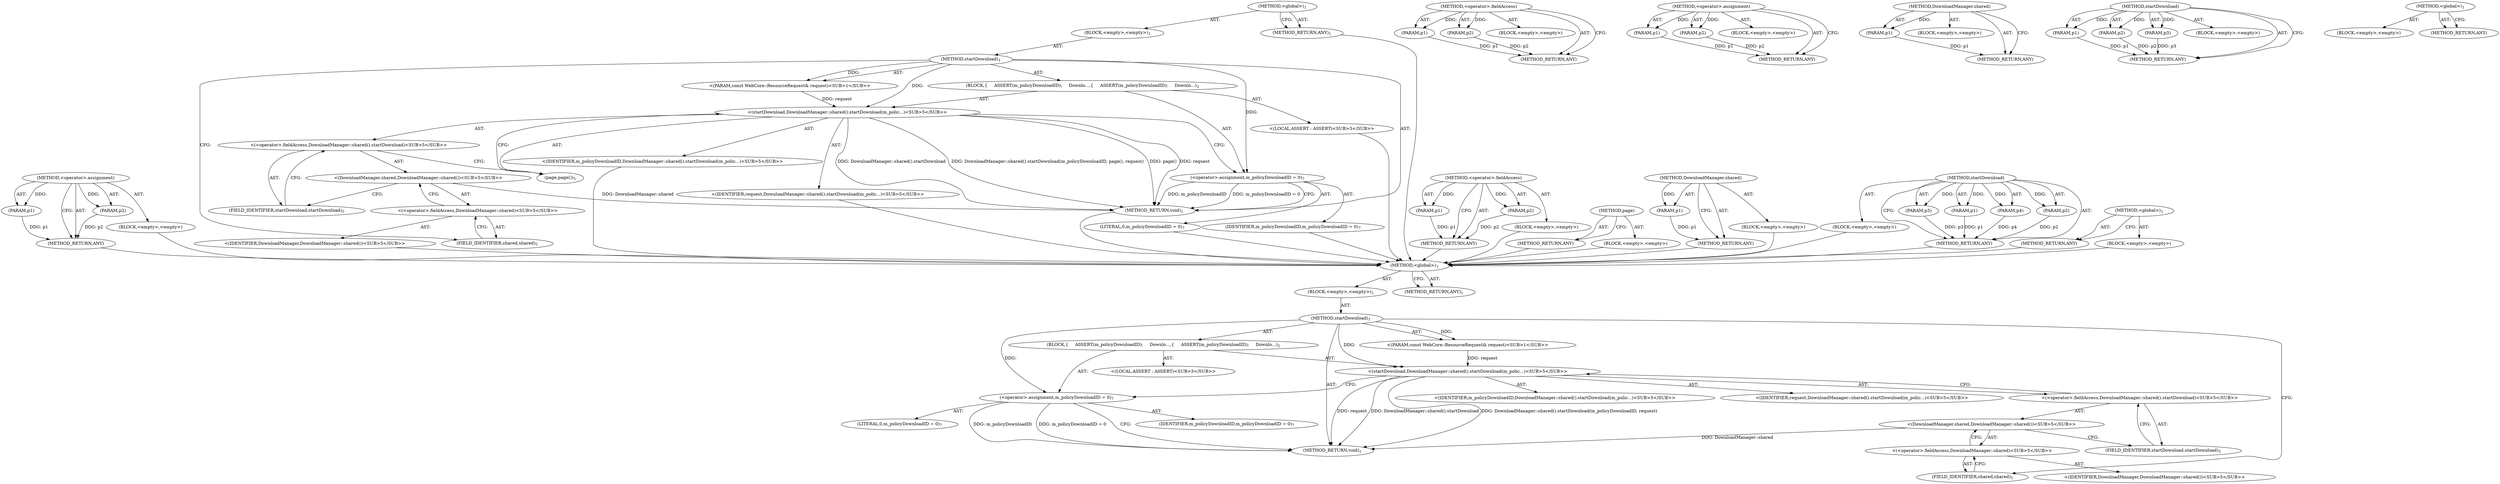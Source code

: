 digraph "&lt;global&gt;" {
vulnerable_6 [label=<(METHOD,&lt;global&gt;)<SUB>1</SUB>>];
vulnerable_7 [label=<(BLOCK,&lt;empty&gt;,&lt;empty&gt;)<SUB>1</SUB>>];
vulnerable_8 [label=<(METHOD,startDownload)<SUB>1</SUB>>];
vulnerable_9 [label="<(PARAM,const WebCore::ResourceRequest&amp; request)<SUB>1</SUB>>"];
vulnerable_10 [label=<(BLOCK,{
     ASSERT(m_policyDownloadID);
 
    Downlo...,{
     ASSERT(m_policyDownloadID);
 
    Downlo...)<SUB>2</SUB>>];
vulnerable_11 [label="<(LOCAL,ASSERT : ASSERT)<SUB>3</SUB>>"];
vulnerable_12 [label="<(startDownload,DownloadManager::shared().startDownload(m_polic...)<SUB>5</SUB>>"];
vulnerable_13 [label="<(&lt;operator&gt;.fieldAccess,DownloadManager::shared().startDownload)<SUB>5</SUB>>"];
vulnerable_14 [label="<(DownloadManager.shared,DownloadManager::shared())<SUB>5</SUB>>"];
vulnerable_15 [label="<(&lt;operator&gt;.fieldAccess,DownloadManager::shared)<SUB>5</SUB>>"];
vulnerable_16 [label="<(IDENTIFIER,DownloadManager,DownloadManager::shared())<SUB>5</SUB>>"];
vulnerable_17 [label=<(FIELD_IDENTIFIER,shared,shared)<SUB>5</SUB>>];
vulnerable_18 [label=<(FIELD_IDENTIFIER,startDownload,startDownload)<SUB>5</SUB>>];
vulnerable_19 [label="<(IDENTIFIER,m_policyDownloadID,DownloadManager::shared().startDownload(m_polic...)<SUB>5</SUB>>"];
vulnerable_20 [label="<(IDENTIFIER,request,DownloadManager::shared().startDownload(m_polic...)<SUB>5</SUB>>"];
vulnerable_21 [label=<(&lt;operator&gt;.assignment,m_policyDownloadID = 0)<SUB>7</SUB>>];
vulnerable_22 [label=<(IDENTIFIER,m_policyDownloadID,m_policyDownloadID = 0)<SUB>7</SUB>>];
vulnerable_23 [label=<(LITERAL,0,m_policyDownloadID = 0)<SUB>7</SUB>>];
vulnerable_24 [label=<(METHOD_RETURN,void)<SUB>1</SUB>>];
vulnerable_26 [label=<(METHOD_RETURN,ANY)<SUB>1</SUB>>];
vulnerable_51 [label=<(METHOD,&lt;operator&gt;.fieldAccess)>];
vulnerable_52 [label=<(PARAM,p1)>];
vulnerable_53 [label=<(PARAM,p2)>];
vulnerable_54 [label=<(BLOCK,&lt;empty&gt;,&lt;empty&gt;)>];
vulnerable_55 [label=<(METHOD_RETURN,ANY)>];
vulnerable_60 [label=<(METHOD,&lt;operator&gt;.assignment)>];
vulnerable_61 [label=<(PARAM,p1)>];
vulnerable_62 [label=<(PARAM,p2)>];
vulnerable_63 [label=<(BLOCK,&lt;empty&gt;,&lt;empty&gt;)>];
vulnerable_64 [label=<(METHOD_RETURN,ANY)>];
vulnerable_56 [label=<(METHOD,DownloadManager.shared)>];
vulnerable_57 [label=<(PARAM,p1)>];
vulnerable_58 [label=<(BLOCK,&lt;empty&gt;,&lt;empty&gt;)>];
vulnerable_59 [label=<(METHOD_RETURN,ANY)>];
vulnerable_45 [label=<(METHOD,startDownload)>];
vulnerable_46 [label=<(PARAM,p1)>];
vulnerable_47 [label=<(PARAM,p2)>];
vulnerable_48 [label=<(PARAM,p3)>];
vulnerable_49 [label=<(BLOCK,&lt;empty&gt;,&lt;empty&gt;)>];
vulnerable_50 [label=<(METHOD_RETURN,ANY)>];
vulnerable_39 [label=<(METHOD,&lt;global&gt;)<SUB>1</SUB>>];
vulnerable_40 [label=<(BLOCK,&lt;empty&gt;,&lt;empty&gt;)>];
vulnerable_41 [label=<(METHOD_RETURN,ANY)>];
fixed_65 [label=<(METHOD,&lt;operator&gt;.assignment)>];
fixed_66 [label=<(PARAM,p1)>];
fixed_67 [label=<(PARAM,p2)>];
fixed_68 [label=<(BLOCK,&lt;empty&gt;,&lt;empty&gt;)>];
fixed_69 [label=<(METHOD_RETURN,ANY)>];
fixed_6 [label=<(METHOD,&lt;global&gt;)<SUB>1</SUB>>];
fixed_7 [label=<(BLOCK,&lt;empty&gt;,&lt;empty&gt;)<SUB>1</SUB>>];
fixed_8 [label=<(METHOD,startDownload)<SUB>1</SUB>>];
fixed_9 [label="<(PARAM,const WebCore::ResourceRequest&amp; request)<SUB>1</SUB>>"];
fixed_10 [label=<(BLOCK,{
     ASSERT(m_policyDownloadID);
 
    Downlo...,{
     ASSERT(m_policyDownloadID);
 
    Downlo...)<SUB>2</SUB>>];
fixed_11 [label="<(LOCAL,ASSERT : ASSERT)<SUB>3</SUB>>"];
fixed_12 [label="<(startDownload,DownloadManager::shared().startDownload(m_polic...)<SUB>5</SUB>>"];
fixed_13 [label="<(&lt;operator&gt;.fieldAccess,DownloadManager::shared().startDownload)<SUB>5</SUB>>"];
fixed_14 [label="<(DownloadManager.shared,DownloadManager::shared())<SUB>5</SUB>>"];
fixed_15 [label="<(&lt;operator&gt;.fieldAccess,DownloadManager::shared)<SUB>5</SUB>>"];
fixed_16 [label="<(IDENTIFIER,DownloadManager,DownloadManager::shared())<SUB>5</SUB>>"];
fixed_17 [label=<(FIELD_IDENTIFIER,shared,shared)<SUB>5</SUB>>];
fixed_18 [label=<(FIELD_IDENTIFIER,startDownload,startDownload)<SUB>5</SUB>>];
fixed_19 [label="<(IDENTIFIER,m_policyDownloadID,DownloadManager::shared().startDownload(m_polic...)<SUB>5</SUB>>"];
fixed_20 [label=<(page,page())<SUB>5</SUB>>];
fixed_21 [label="<(IDENTIFIER,request,DownloadManager::shared().startDownload(m_polic...)<SUB>5</SUB>>"];
fixed_22 [label=<(&lt;operator&gt;.assignment,m_policyDownloadID = 0)<SUB>7</SUB>>];
fixed_23 [label=<(IDENTIFIER,m_policyDownloadID,m_policyDownloadID = 0)<SUB>7</SUB>>];
fixed_24 [label=<(LITERAL,0,m_policyDownloadID = 0)<SUB>7</SUB>>];
fixed_25 [label=<(METHOD_RETURN,void)<SUB>1</SUB>>];
fixed_27 [label=<(METHOD_RETURN,ANY)<SUB>1</SUB>>];
fixed_53 [label=<(METHOD,&lt;operator&gt;.fieldAccess)>];
fixed_54 [label=<(PARAM,p1)>];
fixed_55 [label=<(PARAM,p2)>];
fixed_56 [label=<(BLOCK,&lt;empty&gt;,&lt;empty&gt;)>];
fixed_57 [label=<(METHOD_RETURN,ANY)>];
fixed_62 [label=<(METHOD,page)>];
fixed_63 [label=<(BLOCK,&lt;empty&gt;,&lt;empty&gt;)>];
fixed_64 [label=<(METHOD_RETURN,ANY)>];
fixed_58 [label=<(METHOD,DownloadManager.shared)>];
fixed_59 [label=<(PARAM,p1)>];
fixed_60 [label=<(BLOCK,&lt;empty&gt;,&lt;empty&gt;)>];
fixed_61 [label=<(METHOD_RETURN,ANY)>];
fixed_46 [label=<(METHOD,startDownload)>];
fixed_47 [label=<(PARAM,p1)>];
fixed_48 [label=<(PARAM,p2)>];
fixed_49 [label=<(PARAM,p3)>];
fixed_50 [label=<(PARAM,p4)>];
fixed_51 [label=<(BLOCK,&lt;empty&gt;,&lt;empty&gt;)>];
fixed_52 [label=<(METHOD_RETURN,ANY)>];
fixed_40 [label=<(METHOD,&lt;global&gt;)<SUB>1</SUB>>];
fixed_41 [label=<(BLOCK,&lt;empty&gt;,&lt;empty&gt;)>];
fixed_42 [label=<(METHOD_RETURN,ANY)>];
vulnerable_6 -> vulnerable_7  [key=0, label="AST: "];
vulnerable_6 -> vulnerable_26  [key=0, label="AST: "];
vulnerable_6 -> vulnerable_26  [key=1, label="CFG: "];
vulnerable_7 -> vulnerable_8  [key=0, label="AST: "];
vulnerable_8 -> vulnerable_9  [key=0, label="AST: "];
vulnerable_8 -> vulnerable_9  [key=1, label="DDG: "];
vulnerable_8 -> vulnerable_10  [key=0, label="AST: "];
vulnerable_8 -> vulnerable_24  [key=0, label="AST: "];
vulnerable_8 -> vulnerable_17  [key=0, label="CFG: "];
vulnerable_8 -> vulnerable_21  [key=0, label="DDG: "];
vulnerable_8 -> vulnerable_12  [key=0, label="DDG: "];
vulnerable_9 -> vulnerable_12  [key=0, label="DDG: request"];
vulnerable_10 -> vulnerable_11  [key=0, label="AST: "];
vulnerable_10 -> vulnerable_12  [key=0, label="AST: "];
vulnerable_10 -> vulnerable_21  [key=0, label="AST: "];
vulnerable_12 -> vulnerable_13  [key=0, label="AST: "];
vulnerable_12 -> vulnerable_19  [key=0, label="AST: "];
vulnerable_12 -> vulnerable_20  [key=0, label="AST: "];
vulnerable_12 -> vulnerable_21  [key=0, label="CFG: "];
vulnerable_12 -> vulnerable_24  [key=0, label="DDG: DownloadManager::shared().startDownload"];
vulnerable_12 -> vulnerable_24  [key=1, label="DDG: request"];
vulnerable_12 -> vulnerable_24  [key=2, label="DDG: DownloadManager::shared().startDownload(m_policyDownloadID, request)"];
vulnerable_13 -> vulnerable_14  [key=0, label="AST: "];
vulnerable_13 -> vulnerable_18  [key=0, label="AST: "];
vulnerable_13 -> vulnerable_12  [key=0, label="CFG: "];
vulnerable_14 -> vulnerable_15  [key=0, label="AST: "];
vulnerable_14 -> vulnerable_18  [key=0, label="CFG: "];
vulnerable_14 -> vulnerable_24  [key=0, label="DDG: DownloadManager::shared"];
vulnerable_15 -> vulnerable_16  [key=0, label="AST: "];
vulnerable_15 -> vulnerable_17  [key=0, label="AST: "];
vulnerable_15 -> vulnerable_14  [key=0, label="CFG: "];
vulnerable_17 -> vulnerable_15  [key=0, label="CFG: "];
vulnerable_18 -> vulnerable_13  [key=0, label="CFG: "];
vulnerable_21 -> vulnerable_22  [key=0, label="AST: "];
vulnerable_21 -> vulnerable_23  [key=0, label="AST: "];
vulnerable_21 -> vulnerable_24  [key=0, label="CFG: "];
vulnerable_21 -> vulnerable_24  [key=1, label="DDG: m_policyDownloadID"];
vulnerable_21 -> vulnerable_24  [key=2, label="DDG: m_policyDownloadID = 0"];
vulnerable_51 -> vulnerable_52  [key=0, label="AST: "];
vulnerable_51 -> vulnerable_52  [key=1, label="DDG: "];
vulnerable_51 -> vulnerable_54  [key=0, label="AST: "];
vulnerable_51 -> vulnerable_53  [key=0, label="AST: "];
vulnerable_51 -> vulnerable_53  [key=1, label="DDG: "];
vulnerable_51 -> vulnerable_55  [key=0, label="AST: "];
vulnerable_51 -> vulnerable_55  [key=1, label="CFG: "];
vulnerable_52 -> vulnerable_55  [key=0, label="DDG: p1"];
vulnerable_53 -> vulnerable_55  [key=0, label="DDG: p2"];
vulnerable_60 -> vulnerable_61  [key=0, label="AST: "];
vulnerable_60 -> vulnerable_61  [key=1, label="DDG: "];
vulnerable_60 -> vulnerable_63  [key=0, label="AST: "];
vulnerable_60 -> vulnerable_62  [key=0, label="AST: "];
vulnerable_60 -> vulnerable_62  [key=1, label="DDG: "];
vulnerable_60 -> vulnerable_64  [key=0, label="AST: "];
vulnerable_60 -> vulnerable_64  [key=1, label="CFG: "];
vulnerable_61 -> vulnerable_64  [key=0, label="DDG: p1"];
vulnerable_62 -> vulnerable_64  [key=0, label="DDG: p2"];
vulnerable_56 -> vulnerable_57  [key=0, label="AST: "];
vulnerable_56 -> vulnerable_57  [key=1, label="DDG: "];
vulnerable_56 -> vulnerable_58  [key=0, label="AST: "];
vulnerable_56 -> vulnerable_59  [key=0, label="AST: "];
vulnerable_56 -> vulnerable_59  [key=1, label="CFG: "];
vulnerable_57 -> vulnerable_59  [key=0, label="DDG: p1"];
vulnerable_45 -> vulnerable_46  [key=0, label="AST: "];
vulnerable_45 -> vulnerable_46  [key=1, label="DDG: "];
vulnerable_45 -> vulnerable_49  [key=0, label="AST: "];
vulnerable_45 -> vulnerable_47  [key=0, label="AST: "];
vulnerable_45 -> vulnerable_47  [key=1, label="DDG: "];
vulnerable_45 -> vulnerable_50  [key=0, label="AST: "];
vulnerable_45 -> vulnerable_50  [key=1, label="CFG: "];
vulnerable_45 -> vulnerable_48  [key=0, label="AST: "];
vulnerable_45 -> vulnerable_48  [key=1, label="DDG: "];
vulnerable_46 -> vulnerable_50  [key=0, label="DDG: p1"];
vulnerable_47 -> vulnerable_50  [key=0, label="DDG: p2"];
vulnerable_48 -> vulnerable_50  [key=0, label="DDG: p3"];
vulnerable_39 -> vulnerable_40  [key=0, label="AST: "];
vulnerable_39 -> vulnerable_41  [key=0, label="AST: "];
vulnerable_39 -> vulnerable_41  [key=1, label="CFG: "];
fixed_65 -> fixed_66  [key=0, label="AST: "];
fixed_65 -> fixed_66  [key=1, label="DDG: "];
fixed_65 -> fixed_68  [key=0, label="AST: "];
fixed_65 -> fixed_67  [key=0, label="AST: "];
fixed_65 -> fixed_67  [key=1, label="DDG: "];
fixed_65 -> fixed_69  [key=0, label="AST: "];
fixed_65 -> fixed_69  [key=1, label="CFG: "];
fixed_66 -> fixed_69  [key=0, label="DDG: p1"];
fixed_67 -> fixed_69  [key=0, label="DDG: p2"];
fixed_68 -> vulnerable_6  [key=0];
fixed_69 -> vulnerable_6  [key=0];
fixed_6 -> fixed_7  [key=0, label="AST: "];
fixed_6 -> fixed_27  [key=0, label="AST: "];
fixed_6 -> fixed_27  [key=1, label="CFG: "];
fixed_7 -> fixed_8  [key=0, label="AST: "];
fixed_8 -> fixed_9  [key=0, label="AST: "];
fixed_8 -> fixed_9  [key=1, label="DDG: "];
fixed_8 -> fixed_10  [key=0, label="AST: "];
fixed_8 -> fixed_25  [key=0, label="AST: "];
fixed_8 -> fixed_17  [key=0, label="CFG: "];
fixed_8 -> fixed_22  [key=0, label="DDG: "];
fixed_8 -> fixed_12  [key=0, label="DDG: "];
fixed_9 -> fixed_12  [key=0, label="DDG: request"];
fixed_10 -> fixed_11  [key=0, label="AST: "];
fixed_10 -> fixed_12  [key=0, label="AST: "];
fixed_10 -> fixed_22  [key=0, label="AST: "];
fixed_11 -> vulnerable_6  [key=0];
fixed_12 -> fixed_13  [key=0, label="AST: "];
fixed_12 -> fixed_19  [key=0, label="AST: "];
fixed_12 -> fixed_20  [key=0, label="AST: "];
fixed_12 -> fixed_21  [key=0, label="AST: "];
fixed_12 -> fixed_22  [key=0, label="CFG: "];
fixed_12 -> fixed_25  [key=0, label="DDG: DownloadManager::shared().startDownload"];
fixed_12 -> fixed_25  [key=1, label="DDG: page()"];
fixed_12 -> fixed_25  [key=2, label="DDG: request"];
fixed_12 -> fixed_25  [key=3, label="DDG: DownloadManager::shared().startDownload(m_policyDownloadID, page(), request)"];
fixed_13 -> fixed_14  [key=0, label="AST: "];
fixed_13 -> fixed_18  [key=0, label="AST: "];
fixed_13 -> fixed_20  [key=0, label="CFG: "];
fixed_14 -> fixed_15  [key=0, label="AST: "];
fixed_14 -> fixed_18  [key=0, label="CFG: "];
fixed_14 -> fixed_25  [key=0, label="DDG: DownloadManager::shared"];
fixed_15 -> fixed_16  [key=0, label="AST: "];
fixed_15 -> fixed_17  [key=0, label="AST: "];
fixed_15 -> fixed_14  [key=0, label="CFG: "];
fixed_16 -> vulnerable_6  [key=0];
fixed_17 -> fixed_15  [key=0, label="CFG: "];
fixed_18 -> fixed_13  [key=0, label="CFG: "];
fixed_19 -> vulnerable_6  [key=0];
fixed_20 -> fixed_12  [key=0, label="CFG: "];
fixed_21 -> vulnerable_6  [key=0];
fixed_22 -> fixed_23  [key=0, label="AST: "];
fixed_22 -> fixed_24  [key=0, label="AST: "];
fixed_22 -> fixed_25  [key=0, label="CFG: "];
fixed_22 -> fixed_25  [key=1, label="DDG: m_policyDownloadID"];
fixed_22 -> fixed_25  [key=2, label="DDG: m_policyDownloadID = 0"];
fixed_23 -> vulnerable_6  [key=0];
fixed_24 -> vulnerable_6  [key=0];
fixed_25 -> vulnerable_6  [key=0];
fixed_27 -> vulnerable_6  [key=0];
fixed_53 -> fixed_54  [key=0, label="AST: "];
fixed_53 -> fixed_54  [key=1, label="DDG: "];
fixed_53 -> fixed_56  [key=0, label="AST: "];
fixed_53 -> fixed_55  [key=0, label="AST: "];
fixed_53 -> fixed_55  [key=1, label="DDG: "];
fixed_53 -> fixed_57  [key=0, label="AST: "];
fixed_53 -> fixed_57  [key=1, label="CFG: "];
fixed_54 -> fixed_57  [key=0, label="DDG: p1"];
fixed_55 -> fixed_57  [key=0, label="DDG: p2"];
fixed_56 -> vulnerable_6  [key=0];
fixed_57 -> vulnerable_6  [key=0];
fixed_62 -> fixed_63  [key=0, label="AST: "];
fixed_62 -> fixed_64  [key=0, label="AST: "];
fixed_62 -> fixed_64  [key=1, label="CFG: "];
fixed_63 -> vulnerable_6  [key=0];
fixed_64 -> vulnerable_6  [key=0];
fixed_58 -> fixed_59  [key=0, label="AST: "];
fixed_58 -> fixed_59  [key=1, label="DDG: "];
fixed_58 -> fixed_60  [key=0, label="AST: "];
fixed_58 -> fixed_61  [key=0, label="AST: "];
fixed_58 -> fixed_61  [key=1, label="CFG: "];
fixed_59 -> fixed_61  [key=0, label="DDG: p1"];
fixed_60 -> vulnerable_6  [key=0];
fixed_61 -> vulnerable_6  [key=0];
fixed_46 -> fixed_47  [key=0, label="AST: "];
fixed_46 -> fixed_47  [key=1, label="DDG: "];
fixed_46 -> fixed_51  [key=0, label="AST: "];
fixed_46 -> fixed_48  [key=0, label="AST: "];
fixed_46 -> fixed_48  [key=1, label="DDG: "];
fixed_46 -> fixed_52  [key=0, label="AST: "];
fixed_46 -> fixed_52  [key=1, label="CFG: "];
fixed_46 -> fixed_49  [key=0, label="AST: "];
fixed_46 -> fixed_49  [key=1, label="DDG: "];
fixed_46 -> fixed_50  [key=0, label="AST: "];
fixed_46 -> fixed_50  [key=1, label="DDG: "];
fixed_47 -> fixed_52  [key=0, label="DDG: p1"];
fixed_48 -> fixed_52  [key=0, label="DDG: p2"];
fixed_49 -> fixed_52  [key=0, label="DDG: p3"];
fixed_50 -> fixed_52  [key=0, label="DDG: p4"];
fixed_51 -> vulnerable_6  [key=0];
fixed_52 -> vulnerable_6  [key=0];
fixed_40 -> fixed_41  [key=0, label="AST: "];
fixed_40 -> fixed_42  [key=0, label="AST: "];
fixed_40 -> fixed_42  [key=1, label="CFG: "];
fixed_41 -> vulnerable_6  [key=0];
fixed_42 -> vulnerable_6  [key=0];
}
